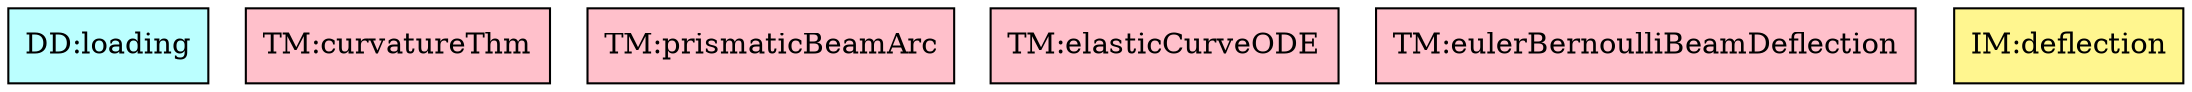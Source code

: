 digraph refvsref {


	w_b	[shape=box, color=black, style=filled, fillcolor=paleturquoise1, label="DD:loading"];

	subgraph DD {
	rank="same"
	{w_b}
	}

	curve	[shape=box, color=black, style=filled, fillcolor=pink, label="TM:curvatureThm"];
	arc	[shape=box, color=black, style=filled, fillcolor=pink, label="TM:prismaticBeamArc"];
	elasticCurve	[shape=box, color=black, style=filled, fillcolor=pink, label="TM:elasticCurveODE"];
	eulerBernoulliBeamDeflection	[shape=box, color=black, style=filled, fillcolor=pink, label="TM:eulerBernoulliBeamDeflection"];

	subgraph TM {
	rank="same"
	{curve, arc, elasticCurve, eulerBernoulliBeamDeflection}
	}

	deflectionIM	[shape=box, color=black, style=filled, fillcolor=khaki1, label="IM:deflection"];

	subgraph IM {
	rank="same"
	{deflectionIM}
	}

}
